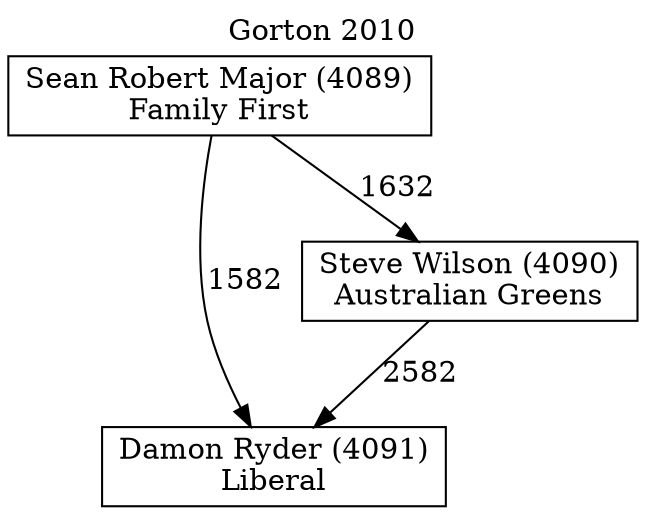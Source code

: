 // House preference flow
digraph "Damon Ryder (4091)_Gorton_2010" {
	graph [label="Gorton 2010" labelloc=t mclimit=10]
	node [shape=box]
	"Damon Ryder (4091)" [label="Damon Ryder (4091)
Liberal"]
	"Steve Wilson (4090)" [label="Steve Wilson (4090)
Australian Greens"]
	"Sean Robert Major (4089)" [label="Sean Robert Major (4089)
Family First"]
	"Steve Wilson (4090)" -> "Damon Ryder (4091)" [label=2582]
	"Sean Robert Major (4089)" -> "Steve Wilson (4090)" [label=1632]
	"Sean Robert Major (4089)" -> "Damon Ryder (4091)" [label=1582]
}

